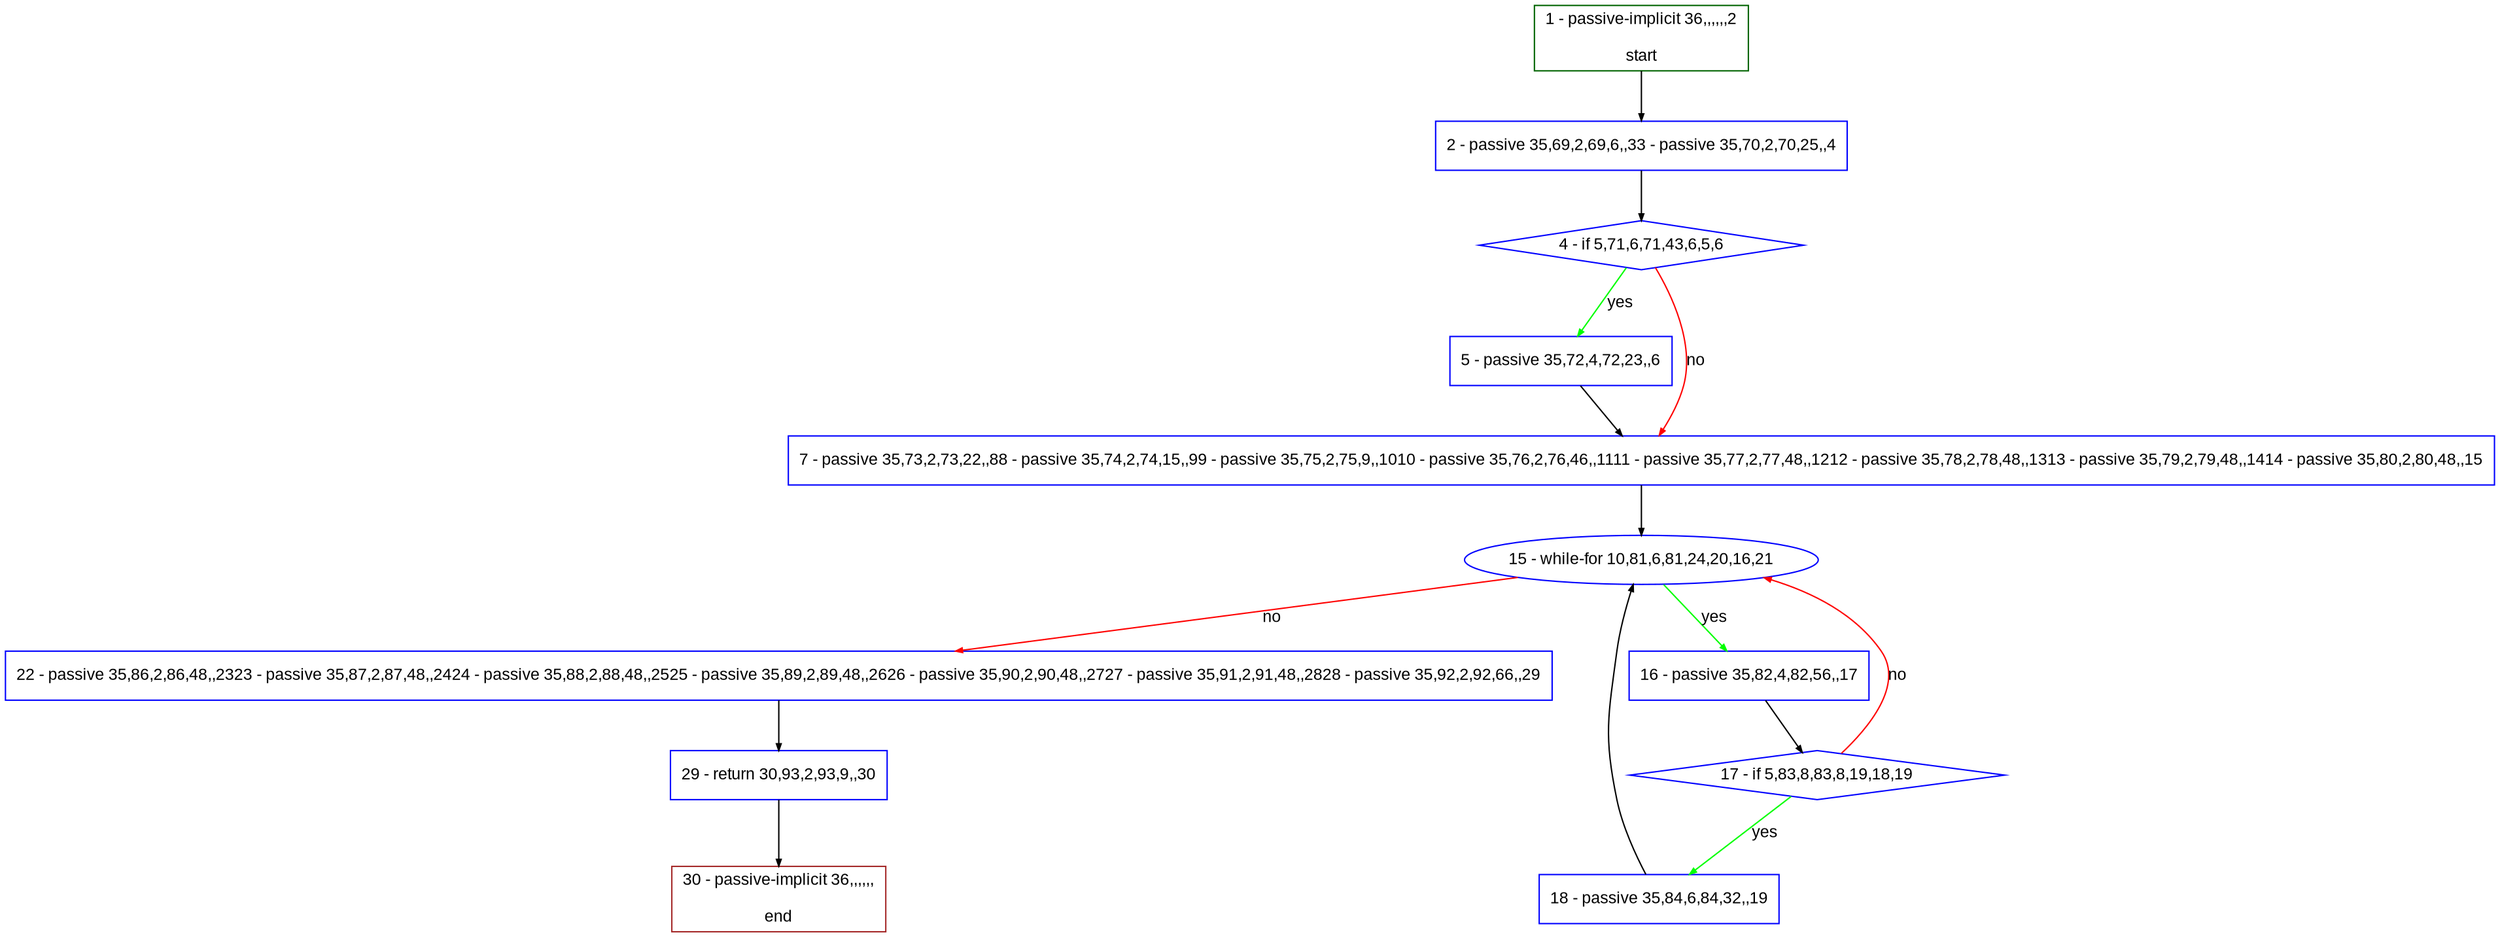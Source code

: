 digraph "" {
  graph [pack="true", label="", fontsize="12", packmode="clust", fontname="Arial", fillcolor="#FFFFCC", bgcolor="white", style="rounded,filled", compound="true"];
  node [node_initialized="no", label="", color="grey", fontsize="12", fillcolor="white", fontname="Arial", style="filled", shape="rectangle", compound="true", fixedsize="false"];
  edge [fontcolor="black", arrowhead="normal", arrowtail="none", arrowsize="0.5", ltail="", label="", color="black", fontsize="12", lhead="", fontname="Arial", dir="forward", compound="true"];
  __N1 [label="2 - passive 35,69,2,69,6,,33 - passive 35,70,2,70,25,,4", color="#0000ff", fillcolor="#ffffff", style="filled", shape="box"];
  __N2 [label="1 - passive-implicit 36,,,,,,2\n\nstart", color="#006400", fillcolor="#ffffff", style="filled", shape="box"];
  __N3 [label="4 - if 5,71,6,71,43,6,5,6", color="#0000ff", fillcolor="#ffffff", style="filled", shape="diamond"];
  __N4 [label="5 - passive 35,72,4,72,23,,6", color="#0000ff", fillcolor="#ffffff", style="filled", shape="box"];
  __N5 [label="7 - passive 35,73,2,73,22,,88 - passive 35,74,2,74,15,,99 - passive 35,75,2,75,9,,1010 - passive 35,76,2,76,46,,1111 - passive 35,77,2,77,48,,1212 - passive 35,78,2,78,48,,1313 - passive 35,79,2,79,48,,1414 - passive 35,80,2,80,48,,15", color="#0000ff", fillcolor="#ffffff", style="filled", shape="box"];
  __N6 [label="15 - while-for 10,81,6,81,24,20,16,21", color="#0000ff", fillcolor="#ffffff", style="filled", shape="oval"];
  __N7 [label="16 - passive 35,82,4,82,56,,17", color="#0000ff", fillcolor="#ffffff", style="filled", shape="box"];
  __N8 [label="22 - passive 35,86,2,86,48,,2323 - passive 35,87,2,87,48,,2424 - passive 35,88,2,88,48,,2525 - passive 35,89,2,89,48,,2626 - passive 35,90,2,90,48,,2727 - passive 35,91,2,91,48,,2828 - passive 35,92,2,92,66,,29", color="#0000ff", fillcolor="#ffffff", style="filled", shape="box"];
  __N9 [label="17 - if 5,83,8,83,8,19,18,19", color="#0000ff", fillcolor="#ffffff", style="filled", shape="diamond"];
  __N10 [label="18 - passive 35,84,6,84,32,,19", color="#0000ff", fillcolor="#ffffff", style="filled", shape="box"];
  __N11 [label="29 - return 30,93,2,93,9,,30", color="#0000ff", fillcolor="#ffffff", style="filled", shape="box"];
  __N12 [label="30 - passive-implicit 36,,,,,,\n\nend", color="#a52a2a", fillcolor="#ffffff", style="filled", shape="box"];
  __N2 -> __N1 [arrowhead="normal", arrowtail="none", color="#000000", label="", dir="forward"];
  __N1 -> __N3 [arrowhead="normal", arrowtail="none", color="#000000", label="", dir="forward"];
  __N3 -> __N4 [arrowhead="normal", arrowtail="none", color="#00ff00", label="yes", dir="forward"];
  __N3 -> __N5 [arrowhead="normal", arrowtail="none", color="#ff0000", label="no", dir="forward"];
  __N4 -> __N5 [arrowhead="normal", arrowtail="none", color="#000000", label="", dir="forward"];
  __N5 -> __N6 [arrowhead="normal", arrowtail="none", color="#000000", label="", dir="forward"];
  __N6 -> __N7 [arrowhead="normal", arrowtail="none", color="#00ff00", label="yes", dir="forward"];
  __N6 -> __N8 [arrowhead="normal", arrowtail="none", color="#ff0000", label="no", dir="forward"];
  __N7 -> __N9 [arrowhead="normal", arrowtail="none", color="#000000", label="", dir="forward"];
  __N9 -> __N6 [arrowhead="normal", arrowtail="none", color="#ff0000", label="no", dir="forward"];
  __N9 -> __N10 [arrowhead="normal", arrowtail="none", color="#00ff00", label="yes", dir="forward"];
  __N10 -> __N6 [arrowhead="normal", arrowtail="none", color="#000000", label="", dir="forward"];
  __N8 -> __N11 [arrowhead="normal", arrowtail="none", color="#000000", label="", dir="forward"];
  __N11 -> __N12 [arrowhead="normal", arrowtail="none", color="#000000", label="", dir="forward"];
}
